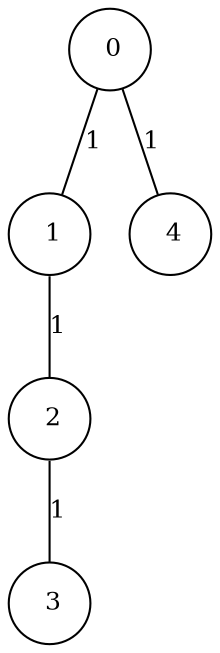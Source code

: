graph G {
size="8.5,11;"
ratio = "expand;"
fixedsize="true;"
overlap="scale;"
node[shape=circle,width=.12,hight=.12,fontsize=12]
edge[fontsize=12]

0[label=" 0" color=black, pos="2.1566791,1.1297904!"];
1[label=" 1" color=black, pos="1.9989245,0.51293239!"];
2[label=" 2" color=black, pos="0.61263983,0.63755227!"];
3[label=" 3" color=black, pos="1.493583,1.2925168!"];
4[label=" 4" color=black, pos="0.52674498,2.4002286!"];
0--1[label="1"]
0--4[label="1"]
1--2[label="1"]
2--3[label="1"]

}
